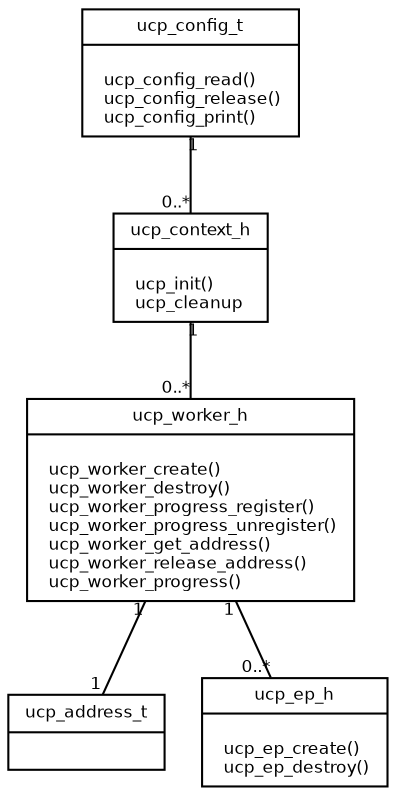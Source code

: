 digraph G {
    fontname = "Bitstream Vera Sans"
        fontsize = 8

        node [
        fontname = "Bitstream Vera Sans"
        fontsize = 8
        shape = "record"
        ]

        edge [
        fontname = "Bitstream Vera Sans"
        fontsize = 8
        ]

        ucp_config_t [
        label = "{ucp_config_t|\l ucp_config_read()\l ucp_config_release()\l ucp_config_print()\l}"
        ]

        ucp_context_h [
        label = "{ucp_context_h|\l ucp_init()\l ucp_cleanup\l}"
        ]

        ucp_worker_h [
        label = "{ucp_worker_h|\l ucp_worker_create()\l ucp_worker_destroy()\l ucp_worker_progress_register()\l ucp_worker_progress_unregister()\l ucp_worker_get_address()\l ucp_worker_release_address()\l ucp_worker_progress()\l}"
        ]

        ucp_address_t [
        label = "{ucp_address_t|}"
        ]

        ucp_ep_h [
        label = "{ucp_ep_h|\l ucp_ep_create()\l ucp_ep_destroy()\l}"
        ]

        edge [
        arrowhead = "none"
        taillabel= "1"
        headlabel = "0..*"
        ]

        ucp_config_t  -> ucp_context_h
        ucp_context_h -> ucp_worker_h
        ucp_worker_h  -> ucp_ep_h

        edge [
        arrowhead = "none"
        taillabel= "1"
        headlabel = "1"
        ]
        ucp_worker_h  -> ucp_address_t
}
